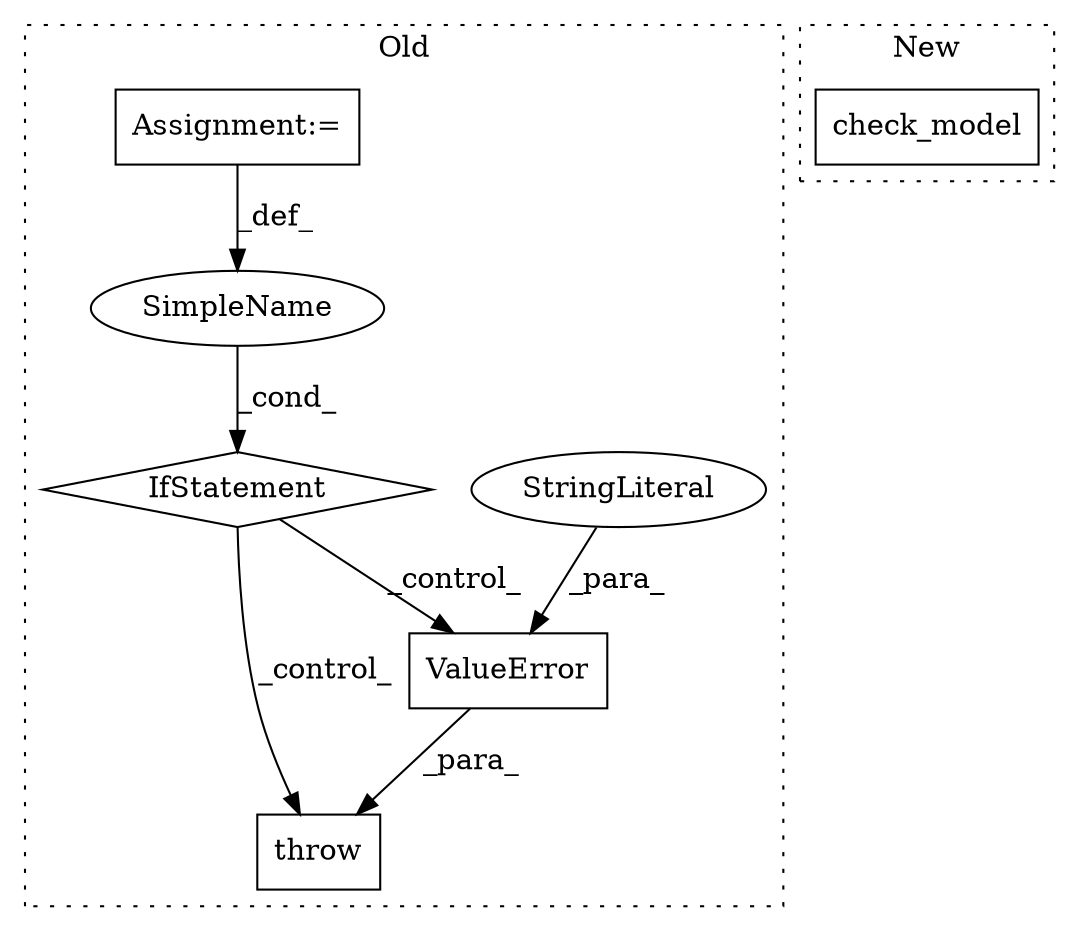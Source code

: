 digraph G {
subgraph cluster0 {
1 [label="IfStatement" a="25" s="2922,2950" l="4,2" shape="diamond"];
3 [label="ValueError" a="32" s="2994,3058" l="11,1" shape="box"];
4 [label="SimpleName" a="42" s="" l="" shape="ellipse"];
5 [label="StringLiteral" a="45" s="3005" l="53" shape="ellipse"];
6 [label="throw" a="53" s="2988" l="6" shape="box"];
7 [label="Assignment:=" a="7" s="2834,2912" l="53,2" shape="box"];
label = "Old";
style="dotted";
}
subgraph cluster1 {
2 [label="check_model" a="32" s="812" l="13" shape="box"];
label = "New";
style="dotted";
}
1 -> 6 [label="_control_"];
1 -> 3 [label="_control_"];
3 -> 6 [label="_para_"];
4 -> 1 [label="_cond_"];
5 -> 3 [label="_para_"];
7 -> 4 [label="_def_"];
}